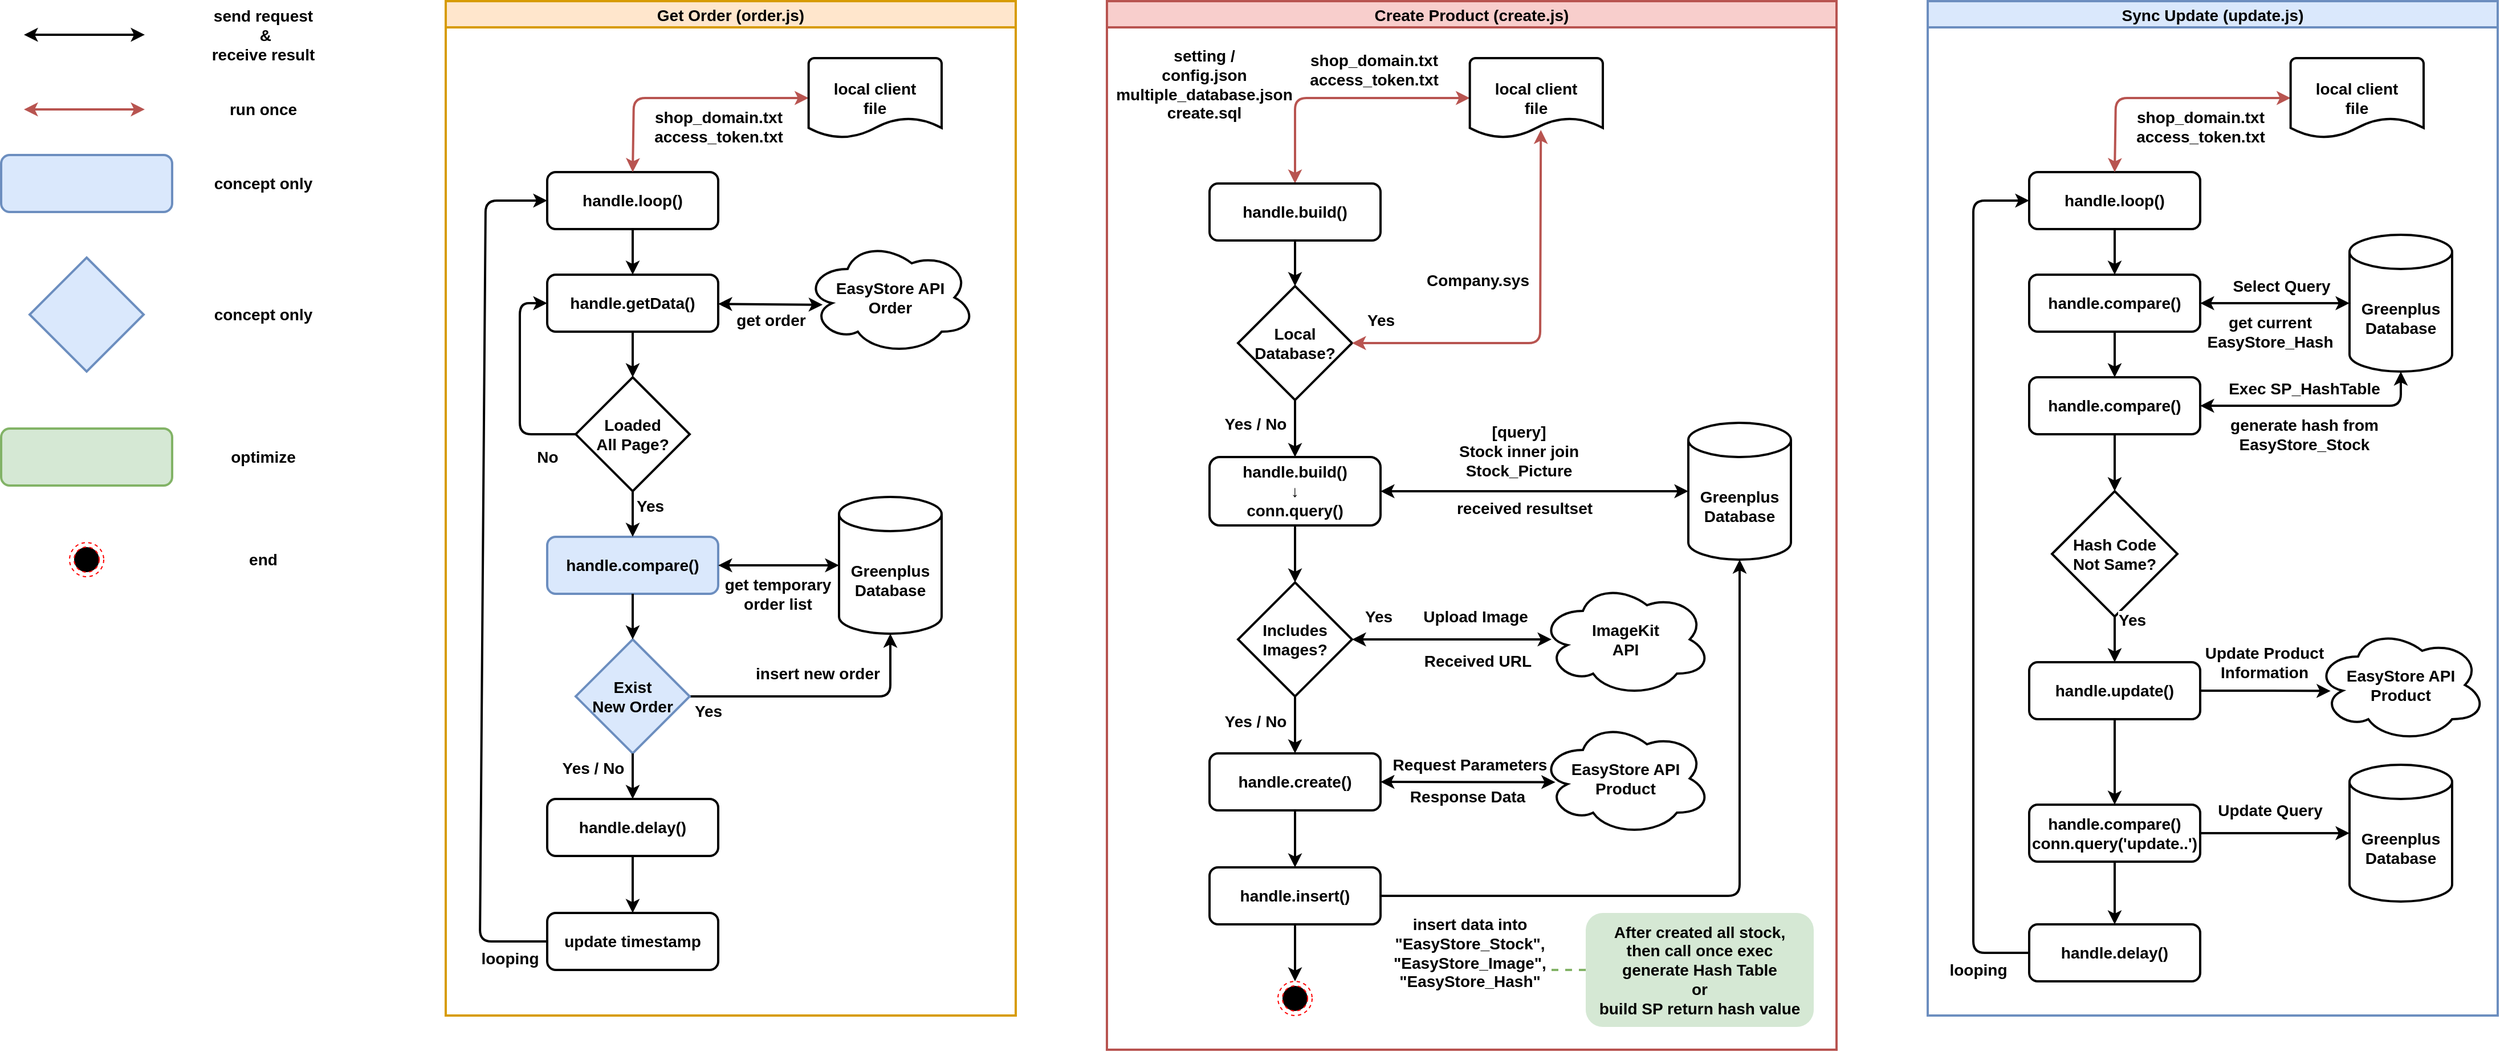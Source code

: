 <mxfile version="17.4.5" type="device"><diagram id="C5RBs43oDa-KdzZeNtuy" name="Page-1"><mxGraphModel dx="2105" dy="1793" grid="1" gridSize="10" guides="1" tooltips="1" connect="1" arrows="1" fold="1" page="1" pageScale="1" pageWidth="827" pageHeight="1169" math="0" shadow="0"><root><mxCell id="WIyWlLk6GJQsqaUBKTNV-0"/><mxCell id="WIyWlLk6GJQsqaUBKTNV-1" parent="WIyWlLk6GJQsqaUBKTNV-0"/><mxCell id="trPMJ4iFUHg_aiDPgkJq-20" style="edgeStyle=none;rounded=1;orthogonalLoop=1;jettySize=auto;html=1;fontSize=14;strokeWidth=2;startArrow=classic;startFill=1;" parent="WIyWlLk6GJQsqaUBKTNV-1" edge="1"><mxGeometry relative="1" as="geometry"><mxPoint x="-70" y="-60.5" as="sourcePoint"/><mxPoint x="36" y="-60.5" as="targetPoint"/></mxGeometry></mxCell><mxCell id="trPMJ4iFUHg_aiDPgkJq-22" value="send request&lt;br&gt;&amp;nbsp;&amp;amp; &lt;br&gt;receive result" style="text;html=1;strokeColor=none;fillColor=none;align=center;verticalAlign=middle;whiteSpace=wrap;rounded=0;fontSize=14;fontStyle=1" parent="WIyWlLk6GJQsqaUBKTNV-1" vertex="1"><mxGeometry x="70" y="-90" width="140" height="60" as="geometry"/></mxCell><mxCell id="trPMJ4iFUHg_aiDPgkJq-28" style="edgeStyle=none;rounded=1;orthogonalLoop=1;jettySize=auto;html=1;fontSize=14;strokeWidth=2;startArrow=classic;startFill=1;fillColor=#f8cecc;strokeColor=#b85450;" parent="WIyWlLk6GJQsqaUBKTNV-1" edge="1"><mxGeometry relative="1" as="geometry"><mxPoint x="-70" y="5" as="sourcePoint"/><mxPoint x="36" y="5" as="targetPoint"/></mxGeometry></mxCell><mxCell id="trPMJ4iFUHg_aiDPgkJq-29" value="run once" style="text;html=1;strokeColor=none;fillColor=none;align=center;verticalAlign=middle;whiteSpace=wrap;rounded=0;fontSize=14;fontStyle=1" parent="WIyWlLk6GJQsqaUBKTNV-1" vertex="1"><mxGeometry x="70" y="-25" width="140" height="60" as="geometry"/></mxCell><mxCell id="trPMJ4iFUHg_aiDPgkJq-31" value="" style="rounded=1;whiteSpace=wrap;html=1;fontSize=14;glass=0;strokeWidth=2;shadow=0;fontStyle=1;fillColor=#dae8fc;strokeColor=#6c8ebf;" parent="WIyWlLk6GJQsqaUBKTNV-1" vertex="1"><mxGeometry x="-90" y="45" width="150" height="50" as="geometry"/></mxCell><mxCell id="trPMJ4iFUHg_aiDPgkJq-32" value="concept only" style="text;html=1;strokeColor=none;fillColor=none;align=center;verticalAlign=middle;whiteSpace=wrap;rounded=0;fontSize=14;fontStyle=1" parent="WIyWlLk6GJQsqaUBKTNV-1" vertex="1"><mxGeometry x="70" y="40" width="140" height="60" as="geometry"/></mxCell><mxCell id="trPMJ4iFUHg_aiDPgkJq-39" value="" style="rhombus;whiteSpace=wrap;html=1;fontSize=14;strokeWidth=2;aspect=fixed;fontStyle=1;fillColor=#dae8fc;strokeColor=#6c8ebf;" parent="WIyWlLk6GJQsqaUBKTNV-1" vertex="1"><mxGeometry x="-65" y="135" width="100" height="100" as="geometry"/></mxCell><mxCell id="trPMJ4iFUHg_aiDPgkJq-40" value="concept only" style="text;html=1;strokeColor=none;fillColor=none;align=center;verticalAlign=middle;whiteSpace=wrap;rounded=0;fontSize=14;fontStyle=1" parent="WIyWlLk6GJQsqaUBKTNV-1" vertex="1"><mxGeometry x="70" y="155" width="140" height="60" as="geometry"/></mxCell><mxCell id="trPMJ4iFUHg_aiDPgkJq-50" value="Get Order (order.js)" style="swimlane;fontSize=14;strokeWidth=2;fillColor=#ffe6cc;strokeColor=#d79b00;" parent="WIyWlLk6GJQsqaUBKTNV-1" vertex="1"><mxGeometry x="300" y="-90" width="500" height="890" as="geometry"/></mxCell><mxCell id="trPMJ4iFUHg_aiDPgkJq-0" value="handle.loop()" style="rounded=1;whiteSpace=wrap;html=1;fontSize=14;glass=0;strokeWidth=2;shadow=0;fontStyle=1" parent="trPMJ4iFUHg_aiDPgkJq-50" vertex="1"><mxGeometry x="89" y="150" width="150" height="50" as="geometry"/></mxCell><mxCell id="trPMJ4iFUHg_aiDPgkJq-26" style="edgeStyle=none;rounded=1;orthogonalLoop=1;jettySize=auto;html=1;entryX=0.5;entryY=0;entryDx=0;entryDy=0;fontSize=14;startArrow=classic;startFill=1;strokeWidth=2;exitX=0;exitY=0.5;exitDx=0;exitDy=0;exitPerimeter=0;fillColor=#f8cecc;strokeColor=#b85450;" parent="trPMJ4iFUHg_aiDPgkJq-50" source="trPMJ4iFUHg_aiDPgkJq-1" target="trPMJ4iFUHg_aiDPgkJq-0" edge="1"><mxGeometry relative="1" as="geometry"><Array as="points"><mxPoint x="165" y="85"/></Array></mxGeometry></mxCell><mxCell id="trPMJ4iFUHg_aiDPgkJq-27" value="shop_domain.txt&lt;br&gt;access_token.txt" style="edgeLabel;html=1;align=center;verticalAlign=middle;resizable=0;points=[];fontSize=14;fontStyle=1" parent="trPMJ4iFUHg_aiDPgkJq-26" vertex="1" connectable="0"><mxGeometry x="0.002" y="3" relative="1" as="geometry"><mxPoint x="30" y="22" as="offset"/></mxGeometry></mxCell><mxCell id="trPMJ4iFUHg_aiDPgkJq-1" value="&lt;b&gt;local client&lt;br&gt;file&lt;br&gt;&lt;/b&gt;" style="strokeWidth=2;html=1;shape=mxgraph.flowchart.document2;size=0.25;fontSize=14;whiteSpace=wrap;aspect=fixed;" parent="trPMJ4iFUHg_aiDPgkJq-50" vertex="1"><mxGeometry x="318.33" y="50" width="116.67" height="70" as="geometry"/></mxCell><mxCell id="trPMJ4iFUHg_aiDPgkJq-5" value="handle.getData()" style="rounded=1;whiteSpace=wrap;html=1;fontSize=14;glass=0;strokeWidth=2;shadow=0;fontStyle=1" parent="trPMJ4iFUHg_aiDPgkJq-50" vertex="1"><mxGeometry x="89" y="240" width="150" height="50" as="geometry"/></mxCell><mxCell id="trPMJ4iFUHg_aiDPgkJq-6" style="edgeStyle=orthogonalEdgeStyle;rounded=1;orthogonalLoop=1;jettySize=auto;html=1;entryX=0.5;entryY=0;entryDx=0;entryDy=0;fontSize=14;strokeWidth=2;" parent="trPMJ4iFUHg_aiDPgkJq-50" source="trPMJ4iFUHg_aiDPgkJq-0" target="trPMJ4iFUHg_aiDPgkJq-5" edge="1"><mxGeometry relative="1" as="geometry"/></mxCell><mxCell id="trPMJ4iFUHg_aiDPgkJq-7" value="EasyStore API&lt;br&gt;Order" style="ellipse;shape=cloud;whiteSpace=wrap;html=1;fontSize=14;strokeWidth=2;aspect=fixed;fontStyle=1" parent="trPMJ4iFUHg_aiDPgkJq-50" vertex="1"><mxGeometry x="315" y="210" width="150" height="100" as="geometry"/></mxCell><mxCell id="trPMJ4iFUHg_aiDPgkJq-23" style="edgeStyle=none;rounded=1;orthogonalLoop=1;jettySize=auto;html=1;fontSize=14;startArrow=classic;startFill=1;strokeWidth=2;entryX=0.104;entryY=0.564;entryDx=0;entryDy=0;entryPerimeter=0;" parent="trPMJ4iFUHg_aiDPgkJq-50" source="trPMJ4iFUHg_aiDPgkJq-5" target="trPMJ4iFUHg_aiDPgkJq-7" edge="1"><mxGeometry relative="1" as="geometry"><mxPoint x="325" y="265" as="targetPoint"/></mxGeometry></mxCell><mxCell id="trPMJ4iFUHg_aiDPgkJq-30" value="&lt;b&gt;get order&lt;/b&gt;" style="edgeLabel;html=1;align=center;verticalAlign=middle;resizable=0;points=[];fontSize=14;" parent="trPMJ4iFUHg_aiDPgkJq-23" vertex="1" connectable="0"><mxGeometry x="-0.476" relative="1" as="geometry"><mxPoint x="22" y="14" as="offset"/></mxGeometry></mxCell><mxCell id="trPMJ4iFUHg_aiDPgkJq-14" style="edgeStyle=none;rounded=1;orthogonalLoop=1;jettySize=auto;html=1;entryX=0;entryY=0.5;entryDx=0;entryDy=0;fontSize=14;strokeWidth=2;exitX=0;exitY=0.5;exitDx=0;exitDy=0;" parent="trPMJ4iFUHg_aiDPgkJq-50" source="trPMJ4iFUHg_aiDPgkJq-11" target="trPMJ4iFUHg_aiDPgkJq-5" edge="1"><mxGeometry relative="1" as="geometry"><Array as="points"><mxPoint x="65" y="380"/><mxPoint x="65" y="265"/></Array></mxGeometry></mxCell><mxCell id="trPMJ4iFUHg_aiDPgkJq-15" value="No" style="edgeLabel;html=1;align=center;verticalAlign=middle;resizable=0;points=[];fontSize=14;fontStyle=1" parent="trPMJ4iFUHg_aiDPgkJq-14" vertex="1" connectable="0"><mxGeometry x="-0.583" y="-1" relative="1" as="geometry"><mxPoint x="14" y="21" as="offset"/></mxGeometry></mxCell><mxCell id="trPMJ4iFUHg_aiDPgkJq-11" value="Loaded&lt;br&gt;All Page?" style="rhombus;whiteSpace=wrap;html=1;fontSize=14;strokeWidth=2;aspect=fixed;fontStyle=1" parent="trPMJ4iFUHg_aiDPgkJq-50" vertex="1"><mxGeometry x="114" y="330" width="100" height="100" as="geometry"/></mxCell><mxCell id="trPMJ4iFUHg_aiDPgkJq-13" style="edgeStyle=none;rounded=1;orthogonalLoop=1;jettySize=auto;html=1;fontSize=14;strokeWidth=2;" parent="trPMJ4iFUHg_aiDPgkJq-50" source="trPMJ4iFUHg_aiDPgkJq-5" target="trPMJ4iFUHg_aiDPgkJq-11" edge="1"><mxGeometry relative="1" as="geometry"/></mxCell><mxCell id="trPMJ4iFUHg_aiDPgkJq-16" value="handle.compare()" style="rounded=1;whiteSpace=wrap;html=1;fontSize=14;glass=0;strokeWidth=2;shadow=0;fontStyle=1;fillColor=#dae8fc;strokeColor=#6c8ebf;" parent="trPMJ4iFUHg_aiDPgkJq-50" vertex="1"><mxGeometry x="89" y="470" width="150" height="50" as="geometry"/></mxCell><mxCell id="trPMJ4iFUHg_aiDPgkJq-17" style="edgeStyle=none;rounded=1;orthogonalLoop=1;jettySize=auto;html=1;entryX=0.5;entryY=0;entryDx=0;entryDy=0;fontSize=14;strokeWidth=2;" parent="trPMJ4iFUHg_aiDPgkJq-50" source="trPMJ4iFUHg_aiDPgkJq-11" target="trPMJ4iFUHg_aiDPgkJq-16" edge="1"><mxGeometry relative="1" as="geometry"/></mxCell><mxCell id="trPMJ4iFUHg_aiDPgkJq-18" value="Greenplus&lt;br&gt;Database" style="shape=cylinder3;whiteSpace=wrap;html=1;boundedLbl=1;backgroundOutline=1;size=15;fontSize=14;strokeWidth=2;aspect=fixed;fontStyle=1" parent="trPMJ4iFUHg_aiDPgkJq-50" vertex="1"><mxGeometry x="345" y="435" width="90" height="120" as="geometry"/></mxCell><mxCell id="trPMJ4iFUHg_aiDPgkJq-19" style="edgeStyle=none;rounded=1;orthogonalLoop=1;jettySize=auto;html=1;fontSize=14;strokeWidth=2;startArrow=classic;startFill=1;" parent="trPMJ4iFUHg_aiDPgkJq-50" source="trPMJ4iFUHg_aiDPgkJq-16" target="trPMJ4iFUHg_aiDPgkJq-18" edge="1"><mxGeometry relative="1" as="geometry"/></mxCell><mxCell id="trPMJ4iFUHg_aiDPgkJq-35" value="&lt;b&gt;get temporary&lt;br&gt;order list&lt;/b&gt;" style="edgeLabel;html=1;align=center;verticalAlign=middle;resizable=0;points=[];fontSize=14;" parent="trPMJ4iFUHg_aiDPgkJq-19" vertex="1" connectable="0"><mxGeometry x="-0.389" y="2" relative="1" as="geometry"><mxPoint x="19" y="27" as="offset"/></mxGeometry></mxCell><mxCell id="trPMJ4iFUHg_aiDPgkJq-34" value="Yes" style="edgeLabel;html=1;align=center;verticalAlign=middle;resizable=0;points=[];fontSize=14;fontStyle=1" parent="trPMJ4iFUHg_aiDPgkJq-50" vertex="1" connectable="0"><mxGeometry x="214" y="460" as="geometry"><mxPoint x="-35" y="-17" as="offset"/></mxGeometry></mxCell><mxCell id="trPMJ4iFUHg_aiDPgkJq-41" style="edgeStyle=none;rounded=1;orthogonalLoop=1;jettySize=auto;html=1;entryX=0.5;entryY=1;entryDx=0;entryDy=0;entryPerimeter=0;fontSize=14;startArrow=none;startFill=0;strokeWidth=2;" parent="trPMJ4iFUHg_aiDPgkJq-50" source="trPMJ4iFUHg_aiDPgkJq-37" target="trPMJ4iFUHg_aiDPgkJq-18" edge="1"><mxGeometry relative="1" as="geometry"><Array as="points"><mxPoint x="390" y="610"/></Array></mxGeometry></mxCell><mxCell id="trPMJ4iFUHg_aiDPgkJq-43" value="insert new order" style="edgeLabel;html=1;align=center;verticalAlign=middle;resizable=0;points=[];fontSize=14;fontStyle=1" parent="trPMJ4iFUHg_aiDPgkJq-41" vertex="1" connectable="0"><mxGeometry x="-0.122" y="-3" relative="1" as="geometry"><mxPoint x="10" y="-23" as="offset"/></mxGeometry></mxCell><mxCell id="trPMJ4iFUHg_aiDPgkJq-37" value="Exist&lt;br&gt;New Order" style="rhombus;whiteSpace=wrap;html=1;fontSize=14;strokeWidth=2;aspect=fixed;fontStyle=1;fillColor=#dae8fc;strokeColor=#6c8ebf;" parent="trPMJ4iFUHg_aiDPgkJq-50" vertex="1"><mxGeometry x="114" y="560" width="100" height="100" as="geometry"/></mxCell><mxCell id="trPMJ4iFUHg_aiDPgkJq-38" style="edgeStyle=none;rounded=1;orthogonalLoop=1;jettySize=auto;html=1;entryX=0.5;entryY=0;entryDx=0;entryDy=0;fontSize=14;startArrow=none;startFill=0;strokeWidth=2;" parent="trPMJ4iFUHg_aiDPgkJq-50" source="trPMJ4iFUHg_aiDPgkJq-16" target="trPMJ4iFUHg_aiDPgkJq-37" edge="1"><mxGeometry relative="1" as="geometry"/></mxCell><mxCell id="trPMJ4iFUHg_aiDPgkJq-42" value="Yes" style="edgeLabel;html=1;align=center;verticalAlign=middle;resizable=0;points=[];fontSize=14;fontStyle=1" parent="trPMJ4iFUHg_aiDPgkJq-50" vertex="1" connectable="0"><mxGeometry x="265" y="640" as="geometry"><mxPoint x="-35" y="-17" as="offset"/></mxGeometry></mxCell><mxCell id="trPMJ4iFUHg_aiDPgkJq-48" style="edgeStyle=none;rounded=1;orthogonalLoop=1;jettySize=auto;html=1;fontSize=14;startArrow=none;startFill=0;strokeWidth=2;entryX=0;entryY=0.5;entryDx=0;entryDy=0;exitX=0;exitY=0.5;exitDx=0;exitDy=0;" parent="trPMJ4iFUHg_aiDPgkJq-50" source="trPMJ4iFUHg_aiDPgkJq-82" target="trPMJ4iFUHg_aiDPgkJq-0" edge="1"><mxGeometry relative="1" as="geometry"><mxPoint x="-25" y="550" as="targetPoint"/><Array as="points"><mxPoint x="30" y="825"/><mxPoint x="35" y="175"/></Array></mxGeometry></mxCell><mxCell id="trPMJ4iFUHg_aiDPgkJq-49" value="looping" style="edgeLabel;html=1;align=center;verticalAlign=middle;resizable=0;points=[];fontSize=14;fontStyle=1" parent="trPMJ4iFUHg_aiDPgkJq-48" vertex="1" connectable="0"><mxGeometry x="-0.72" y="3" relative="1" as="geometry"><mxPoint x="28" y="63" as="offset"/></mxGeometry></mxCell><mxCell id="trPMJ4iFUHg_aiDPgkJq-83" style="edgeStyle=none;rounded=1;orthogonalLoop=1;jettySize=auto;html=1;entryX=0.5;entryY=0;entryDx=0;entryDy=0;fontSize=14;startArrow=none;startFill=0;strokeWidth=2;" parent="trPMJ4iFUHg_aiDPgkJq-50" source="trPMJ4iFUHg_aiDPgkJq-45" target="trPMJ4iFUHg_aiDPgkJq-82" edge="1"><mxGeometry relative="1" as="geometry"/></mxCell><mxCell id="trPMJ4iFUHg_aiDPgkJq-45" value="handle.delay()" style="rounded=1;whiteSpace=wrap;html=1;fontSize=14;glass=0;strokeWidth=2;shadow=0;fontStyle=1" parent="trPMJ4iFUHg_aiDPgkJq-50" vertex="1"><mxGeometry x="89" y="700" width="150" height="50" as="geometry"/></mxCell><mxCell id="trPMJ4iFUHg_aiDPgkJq-46" style="edgeStyle=none;rounded=1;orthogonalLoop=1;jettySize=auto;html=1;entryX=0.5;entryY=0;entryDx=0;entryDy=0;fontSize=14;startArrow=none;startFill=0;strokeWidth=2;" parent="trPMJ4iFUHg_aiDPgkJq-50" source="trPMJ4iFUHg_aiDPgkJq-37" target="trPMJ4iFUHg_aiDPgkJq-45" edge="1"><mxGeometry relative="1" as="geometry"/></mxCell><mxCell id="trPMJ4iFUHg_aiDPgkJq-47" value="Yes / No" style="edgeLabel;html=1;align=center;verticalAlign=middle;resizable=0;points=[];fontSize=14;fontStyle=1" parent="trPMJ4iFUHg_aiDPgkJq-50" vertex="1" connectable="0"><mxGeometry x="164" y="690" as="geometry"><mxPoint x="-35" y="-17" as="offset"/></mxGeometry></mxCell><mxCell id="trPMJ4iFUHg_aiDPgkJq-82" value="update timestamp" style="rounded=1;whiteSpace=wrap;html=1;fontSize=14;glass=0;strokeWidth=2;shadow=0;fontStyle=1;" parent="trPMJ4iFUHg_aiDPgkJq-50" vertex="1"><mxGeometry x="89" y="800" width="150" height="50" as="geometry"/></mxCell><mxCell id="trPMJ4iFUHg_aiDPgkJq-51" value="Create Product (create.js)" style="swimlane;fontSize=14;strokeWidth=2;fillColor=#f8cecc;strokeColor=#b85450;" parent="WIyWlLk6GJQsqaUBKTNV-1" vertex="1"><mxGeometry x="880" y="-90" width="640" height="920" as="geometry"/></mxCell><mxCell id="trPMJ4iFUHg_aiDPgkJq-53" style="edgeStyle=none;rounded=1;orthogonalLoop=1;jettySize=auto;html=1;entryX=0.5;entryY=0;entryDx=0;entryDy=0;fontSize=14;startArrow=classic;startFill=1;strokeWidth=2;exitX=0;exitY=0.5;exitDx=0;exitDy=0;exitPerimeter=0;fillColor=#f8cecc;strokeColor=#b85450;" parent="trPMJ4iFUHg_aiDPgkJq-51" source="trPMJ4iFUHg_aiDPgkJq-55" target="trPMJ4iFUHg_aiDPgkJq-89" edge="1"><mxGeometry relative="1" as="geometry"><Array as="points"><mxPoint x="165" y="85"/></Array><mxPoint x="164" y="150" as="targetPoint"/></mxGeometry></mxCell><mxCell id="trPMJ4iFUHg_aiDPgkJq-54" value="shop_domain.txt&lt;br&gt;access_token.txt" style="edgeLabel;html=1;align=center;verticalAlign=middle;resizable=0;points=[];fontSize=14;fontStyle=1" parent="trPMJ4iFUHg_aiDPgkJq-53" vertex="1" connectable="0"><mxGeometry x="0.002" y="3" relative="1" as="geometry"><mxPoint x="30" y="-28" as="offset"/></mxGeometry></mxCell><mxCell id="trPMJ4iFUHg_aiDPgkJq-55" value="&lt;b&gt;local client&lt;br&gt;file&lt;br&gt;&lt;/b&gt;" style="strokeWidth=2;html=1;shape=mxgraph.flowchart.document2;size=0.25;fontSize=14;whiteSpace=wrap;aspect=fixed;" parent="trPMJ4iFUHg_aiDPgkJq-51" vertex="1"><mxGeometry x="318.33" y="50" width="116.67" height="70" as="geometry"/></mxCell><mxCell id="trPMJ4iFUHg_aiDPgkJq-61" style="edgeStyle=none;rounded=1;orthogonalLoop=1;jettySize=auto;html=1;entryX=0;entryY=0.5;entryDx=0;entryDy=0;fontSize=14;strokeWidth=2;exitX=0;exitY=0.5;exitDx=0;exitDy=0;" parent="trPMJ4iFUHg_aiDPgkJq-51" edge="1"><mxGeometry relative="1" as="geometry"><Array as="points"><mxPoint x="65" y="380"/><mxPoint x="65" y="265"/></Array><mxPoint x="89" y="265" as="targetPoint"/></mxGeometry></mxCell><mxCell id="trPMJ4iFUHg_aiDPgkJq-81" value="setting /&lt;br&gt;config.json&lt;br&gt;multiple_database.json&lt;br&gt;create.sql" style="edgeLabel;html=1;align=center;verticalAlign=middle;resizable=0;points=[];fontSize=14;fontStyle=1" parent="trPMJ4iFUHg_aiDPgkJq-51" vertex="1" connectable="0"><mxGeometry x="90" y="30" as="geometry"><mxPoint x="-5" y="43" as="offset"/></mxGeometry></mxCell><mxCell id="trPMJ4iFUHg_aiDPgkJq-91" style="edgeStyle=none;rounded=1;orthogonalLoop=1;jettySize=auto;html=1;entryX=0.5;entryY=0;entryDx=0;entryDy=0;fontSize=14;startArrow=none;startFill=0;endArrow=classic;endFill=1;strokeWidth=2;" parent="trPMJ4iFUHg_aiDPgkJq-51" source="trPMJ4iFUHg_aiDPgkJq-89" target="trPMJ4iFUHg_aiDPgkJq-90" edge="1"><mxGeometry relative="1" as="geometry"/></mxCell><mxCell id="trPMJ4iFUHg_aiDPgkJq-89" value="handle.build()" style="rounded=1;whiteSpace=wrap;html=1;fontSize=14;glass=0;strokeWidth=2;shadow=0;fontStyle=1" parent="trPMJ4iFUHg_aiDPgkJq-51" vertex="1"><mxGeometry x="90" y="160" width="150" height="50" as="geometry"/></mxCell><mxCell id="trPMJ4iFUHg_aiDPgkJq-97" style="edgeStyle=none;rounded=1;orthogonalLoop=1;jettySize=auto;html=1;entryX=0.5;entryY=0;entryDx=0;entryDy=0;fontSize=14;startArrow=none;startFill=0;endArrow=classic;endFill=1;strokeWidth=2;" parent="trPMJ4iFUHg_aiDPgkJq-51" source="trPMJ4iFUHg_aiDPgkJq-90" target="trPMJ4iFUHg_aiDPgkJq-96" edge="1"><mxGeometry relative="1" as="geometry"/></mxCell><mxCell id="trPMJ4iFUHg_aiDPgkJq-103" value="Yes / No" style="edgeLabel;html=1;align=center;verticalAlign=middle;resizable=0;points=[];fontSize=14;fontStyle=1" parent="trPMJ4iFUHg_aiDPgkJq-97" vertex="1" connectable="0"><mxGeometry x="-0.464" y="1" relative="1" as="geometry"><mxPoint x="-36" y="7" as="offset"/></mxGeometry></mxCell><mxCell id="trPMJ4iFUHg_aiDPgkJq-90" value="Local&lt;br&gt;Database?" style="rhombus;whiteSpace=wrap;html=1;fontSize=14;strokeWidth=2;aspect=fixed;fontStyle=1" parent="trPMJ4iFUHg_aiDPgkJq-51" vertex="1"><mxGeometry x="115" y="250" width="100" height="100" as="geometry"/></mxCell><mxCell id="trPMJ4iFUHg_aiDPgkJq-92" style="edgeStyle=none;rounded=1;orthogonalLoop=1;jettySize=auto;html=1;fontSize=14;startArrow=classic;startFill=1;endArrow=classic;endFill=1;strokeWidth=2;exitX=1;exitY=0.5;exitDx=0;exitDy=0;entryX=0.534;entryY=0.9;entryDx=0;entryDy=0;entryPerimeter=0;fillColor=#f8cecc;strokeColor=#b85450;" parent="trPMJ4iFUHg_aiDPgkJq-51" source="trPMJ4iFUHg_aiDPgkJq-90" target="trPMJ4iFUHg_aiDPgkJq-55" edge="1"><mxGeometry relative="1" as="geometry"><mxPoint x="380" y="130" as="targetPoint"/><Array as="points"><mxPoint x="380" y="300"/></Array></mxGeometry></mxCell><mxCell id="trPMJ4iFUHg_aiDPgkJq-93" value="&lt;b&gt;Yes&lt;/b&gt;" style="edgeLabel;html=1;align=center;verticalAlign=middle;resizable=0;points=[];fontSize=14;" parent="trPMJ4iFUHg_aiDPgkJq-92" vertex="1" connectable="0"><mxGeometry x="-0.842" y="5" relative="1" as="geometry"><mxPoint x="-3" y="-15" as="offset"/></mxGeometry></mxCell><mxCell id="trPMJ4iFUHg_aiDPgkJq-94" value="&lt;b&gt;Company.sys&lt;/b&gt;" style="edgeLabel;html=1;align=center;verticalAlign=middle;resizable=0;points=[];fontSize=14;" parent="trPMJ4iFUHg_aiDPgkJq-51" vertex="1" connectable="0"><mxGeometry x="230" y="290" as="geometry"><mxPoint x="95" y="-45" as="offset"/></mxGeometry></mxCell><mxCell id="trPMJ4iFUHg_aiDPgkJq-95" value="Greenplus&lt;br&gt;Database" style="shape=cylinder3;whiteSpace=wrap;html=1;boundedLbl=1;backgroundOutline=1;size=15;fontSize=14;strokeWidth=2;aspect=fixed;fontStyle=1" parent="trPMJ4iFUHg_aiDPgkJq-51" vertex="1"><mxGeometry x="510" y="370" width="90" height="120" as="geometry"/></mxCell><mxCell id="trPMJ4iFUHg_aiDPgkJq-98" style="edgeStyle=none;rounded=1;orthogonalLoop=1;jettySize=auto;html=1;entryX=0;entryY=0.5;entryDx=0;entryDy=0;entryPerimeter=0;fontSize=14;startArrow=classic;startFill=1;endArrow=classic;endFill=1;strokeWidth=2;" parent="trPMJ4iFUHg_aiDPgkJq-51" source="trPMJ4iFUHg_aiDPgkJq-96" target="trPMJ4iFUHg_aiDPgkJq-95" edge="1"><mxGeometry relative="1" as="geometry"/></mxCell><mxCell id="trPMJ4iFUHg_aiDPgkJq-99" value="received resultset" style="edgeLabel;html=1;align=center;verticalAlign=middle;resizable=0;points=[];fontSize=14;fontStyle=1" parent="trPMJ4iFUHg_aiDPgkJq-98" vertex="1" connectable="0"><mxGeometry x="-0.489" y="5" relative="1" as="geometry"><mxPoint x="57" y="20" as="offset"/></mxGeometry></mxCell><mxCell id="trPMJ4iFUHg_aiDPgkJq-104" style="edgeStyle=none;rounded=1;orthogonalLoop=1;jettySize=auto;html=1;fontSize=14;startArrow=none;startFill=0;endArrow=classic;endFill=1;strokeWidth=2;" parent="trPMJ4iFUHg_aiDPgkJq-51" source="trPMJ4iFUHg_aiDPgkJq-96" target="trPMJ4iFUHg_aiDPgkJq-101" edge="1"><mxGeometry relative="1" as="geometry"/></mxCell><mxCell id="trPMJ4iFUHg_aiDPgkJq-96" value="handle.build()&lt;br&gt;↓&lt;br&gt;conn.query()" style="rounded=1;whiteSpace=wrap;html=1;fontSize=14;glass=0;strokeWidth=2;shadow=0;fontStyle=1" parent="trPMJ4iFUHg_aiDPgkJq-51" vertex="1"><mxGeometry x="90" y="400" width="150" height="60" as="geometry"/></mxCell><mxCell id="trPMJ4iFUHg_aiDPgkJq-100" value="ImageKit&lt;br&gt;API" style="ellipse;shape=cloud;whiteSpace=wrap;html=1;fontSize=14;strokeWidth=2;aspect=fixed;fontStyle=1" parent="trPMJ4iFUHg_aiDPgkJq-51" vertex="1"><mxGeometry x="380" y="510" width="150" height="100" as="geometry"/></mxCell><mxCell id="trPMJ4iFUHg_aiDPgkJq-105" style="edgeStyle=none;rounded=1;orthogonalLoop=1;jettySize=auto;html=1;fontSize=14;startArrow=classic;startFill=1;endArrow=classic;endFill=1;strokeWidth=2;" parent="trPMJ4iFUHg_aiDPgkJq-51" source="trPMJ4iFUHg_aiDPgkJq-101" edge="1"><mxGeometry relative="1" as="geometry"><mxPoint x="390" y="560" as="targetPoint"/></mxGeometry></mxCell><mxCell id="trPMJ4iFUHg_aiDPgkJq-106" value="Upload Image" style="edgeLabel;html=1;align=center;verticalAlign=middle;resizable=0;points=[];fontSize=14;fontStyle=1" parent="trPMJ4iFUHg_aiDPgkJq-105" vertex="1" connectable="0"><mxGeometry x="-0.468" y="2" relative="1" as="geometry"><mxPoint x="61" y="-18" as="offset"/></mxGeometry></mxCell><mxCell id="trPMJ4iFUHg_aiDPgkJq-117" value="&lt;b&gt;Yes&lt;/b&gt;" style="edgeLabel;html=1;align=center;verticalAlign=middle;resizable=0;points=[];fontSize=14;" parent="trPMJ4iFUHg_aiDPgkJq-105" vertex="1" connectable="0"><mxGeometry x="-0.744" y="2" relative="1" as="geometry"><mxPoint y="-18" as="offset"/></mxGeometry></mxCell><mxCell id="trPMJ4iFUHg_aiDPgkJq-109" style="edgeStyle=none;rounded=1;orthogonalLoop=1;jettySize=auto;html=1;entryX=0.5;entryY=0;entryDx=0;entryDy=0;fontSize=14;startArrow=none;startFill=0;endArrow=classic;endFill=1;strokeWidth=2;" parent="trPMJ4iFUHg_aiDPgkJq-51" source="trPMJ4iFUHg_aiDPgkJq-101" target="trPMJ4iFUHg_aiDPgkJq-108" edge="1"><mxGeometry relative="1" as="geometry"/></mxCell><mxCell id="trPMJ4iFUHg_aiDPgkJq-101" value="Includes&lt;br&gt;Images?" style="rhombus;whiteSpace=wrap;html=1;fontSize=14;strokeWidth=2;aspect=fixed;fontStyle=1" parent="trPMJ4iFUHg_aiDPgkJq-51" vertex="1"><mxGeometry x="115" y="510" width="100" height="100" as="geometry"/></mxCell><mxCell id="trPMJ4iFUHg_aiDPgkJq-107" value="Received URL" style="edgeLabel;html=1;align=center;verticalAlign=middle;resizable=0;points=[];fontSize=14;fontStyle=1" parent="trPMJ4iFUHg_aiDPgkJq-51" vertex="1" connectable="0"><mxGeometry x="300" y="580" as="geometry"><mxPoint x="25" y="-1" as="offset"/></mxGeometry></mxCell><mxCell id="trPMJ4iFUHg_aiDPgkJq-111" style="edgeStyle=none;rounded=1;orthogonalLoop=1;jettySize=auto;html=1;fontSize=14;startArrow=classic;startFill=1;endArrow=classic;endFill=1;strokeWidth=2;entryX=0.089;entryY=0.532;entryDx=0;entryDy=0;entryPerimeter=0;exitX=1;exitY=0.5;exitDx=0;exitDy=0;" parent="trPMJ4iFUHg_aiDPgkJq-51" source="trPMJ4iFUHg_aiDPgkJq-108" target="trPMJ4iFUHg_aiDPgkJq-110" edge="1"><mxGeometry relative="1" as="geometry"/></mxCell><mxCell id="trPMJ4iFUHg_aiDPgkJq-112" value="&lt;b&gt;Request Parameters&lt;/b&gt;" style="edgeLabel;html=1;align=center;verticalAlign=middle;resizable=0;points=[];fontSize=14;" parent="trPMJ4iFUHg_aiDPgkJq-111" vertex="1" connectable="0"><mxGeometry x="-0.585" y="3" relative="1" as="geometry"><mxPoint x="46" y="-12" as="offset"/></mxGeometry></mxCell><mxCell id="trPMJ4iFUHg_aiDPgkJq-119" style="edgeStyle=none;rounded=1;orthogonalLoop=1;jettySize=auto;html=1;entryX=0.5;entryY=0;entryDx=0;entryDy=0;fontSize=14;startArrow=none;startFill=0;endArrow=classic;endFill=1;strokeWidth=2;" parent="trPMJ4iFUHg_aiDPgkJq-51" source="trPMJ4iFUHg_aiDPgkJq-108" target="trPMJ4iFUHg_aiDPgkJq-118" edge="1"><mxGeometry relative="1" as="geometry"/></mxCell><mxCell id="trPMJ4iFUHg_aiDPgkJq-108" value="handle.create()" style="rounded=1;whiteSpace=wrap;html=1;fontSize=14;glass=0;strokeWidth=2;shadow=0;fontStyle=1" parent="trPMJ4iFUHg_aiDPgkJq-51" vertex="1"><mxGeometry x="90" y="660" width="150" height="50" as="geometry"/></mxCell><mxCell id="trPMJ4iFUHg_aiDPgkJq-110" value="EasyStore API&lt;br&gt;Product" style="ellipse;shape=cloud;whiteSpace=wrap;html=1;fontSize=14;strokeWidth=2;aspect=fixed;fontStyle=1" parent="trPMJ4iFUHg_aiDPgkJq-51" vertex="1"><mxGeometry x="380" y="632" width="150" height="100" as="geometry"/></mxCell><mxCell id="trPMJ4iFUHg_aiDPgkJq-113" value="&lt;b&gt;Response Data&lt;/b&gt;" style="edgeLabel;html=1;align=center;verticalAlign=middle;resizable=0;points=[];fontSize=14;" parent="trPMJ4iFUHg_aiDPgkJq-51" vertex="1" connectable="0"><mxGeometry x="320" y="703.001" as="geometry"><mxPoint x="-4" y="-5" as="offset"/></mxGeometry></mxCell><mxCell id="trPMJ4iFUHg_aiDPgkJq-116" value="Yes / No" style="edgeLabel;html=1;align=center;verticalAlign=middle;resizable=0;points=[];fontSize=14;fontStyle=1" parent="trPMJ4iFUHg_aiDPgkJq-51" vertex="1" connectable="0"><mxGeometry x="130" y="632" as="geometry"/></mxCell><mxCell id="trPMJ4iFUHg_aiDPgkJq-121" style="edgeStyle=none;rounded=1;orthogonalLoop=1;jettySize=auto;html=1;entryX=0.5;entryY=1;entryDx=0;entryDy=0;entryPerimeter=0;fontSize=14;startArrow=none;startFill=0;endArrow=classic;endFill=1;strokeWidth=2;" parent="trPMJ4iFUHg_aiDPgkJq-51" source="trPMJ4iFUHg_aiDPgkJq-118" target="trPMJ4iFUHg_aiDPgkJq-95" edge="1"><mxGeometry relative="1" as="geometry"><Array as="points"><mxPoint x="555" y="785"/></Array></mxGeometry></mxCell><mxCell id="trPMJ4iFUHg_aiDPgkJq-126" value="&lt;b&gt;insert data into &lt;br&gt;&quot;EasyStore_Stock&quot;, &lt;br&gt;&quot;EasyStore_Image&quot;, &lt;br&gt;&quot;EasyStore_Hash&quot;&lt;/b&gt;" style="edgeLabel;html=1;align=center;verticalAlign=middle;resizable=0;points=[];fontSize=14;" parent="trPMJ4iFUHg_aiDPgkJq-121" vertex="1" connectable="0"><mxGeometry x="-0.902" y="-2" relative="1" as="geometry"><mxPoint x="48" y="48" as="offset"/></mxGeometry></mxCell><mxCell id="trPMJ4iFUHg_aiDPgkJq-123" style="edgeStyle=none;rounded=1;orthogonalLoop=1;jettySize=auto;html=1;entryX=0.5;entryY=0;entryDx=0;entryDy=0;fontSize=14;startArrow=none;startFill=0;endArrow=classic;endFill=1;strokeWidth=2;" parent="trPMJ4iFUHg_aiDPgkJq-51" source="trPMJ4iFUHg_aiDPgkJq-118" target="trPMJ4iFUHg_aiDPgkJq-122" edge="1"><mxGeometry relative="1" as="geometry"/></mxCell><mxCell id="trPMJ4iFUHg_aiDPgkJq-118" value="handle.insert()" style="rounded=1;whiteSpace=wrap;html=1;fontSize=14;glass=0;strokeWidth=2;shadow=0;fontStyle=1" parent="trPMJ4iFUHg_aiDPgkJq-51" vertex="1"><mxGeometry x="90" y="760" width="150" height="50" as="geometry"/></mxCell><mxCell id="trPMJ4iFUHg_aiDPgkJq-120" value="[query]&lt;br&gt;Stock inner join&lt;br&gt;Stock_Picture" style="edgeLabel;html=1;align=center;verticalAlign=middle;resizable=0;points=[];fontSize=14;fontStyle=1" parent="trPMJ4iFUHg_aiDPgkJq-51" vertex="1" connectable="0"><mxGeometry x="361" y="395" as="geometry"/></mxCell><mxCell id="trPMJ4iFUHg_aiDPgkJq-122" value="" style="ellipse;html=1;shape=endState;fillColor=#000000;strokeColor=#ff0000;rounded=1;dashed=1;fontSize=14;" parent="trPMJ4iFUHg_aiDPgkJq-51" vertex="1"><mxGeometry x="150" y="860" width="30" height="30" as="geometry"/></mxCell><mxCell id="trPMJ4iFUHg_aiDPgkJq-128" value="After created all stock,&lt;br&gt;then call once exec &lt;br&gt;generate Hash Table&lt;br&gt;or&lt;br&gt;build SP return hash value" style="text;html=1;strokeColor=none;fillColor=#d5e8d4;align=center;verticalAlign=middle;whiteSpace=wrap;rounded=1;dashed=1;fontSize=14;aspect=fixed;fontStyle=1" parent="trPMJ4iFUHg_aiDPgkJq-51" vertex="1"><mxGeometry x="420" y="800" width="200" height="100" as="geometry"/></mxCell><mxCell id="trPMJ4iFUHg_aiDPgkJq-87" value="" style="rounded=1;whiteSpace=wrap;html=1;fontSize=14;glass=0;strokeWidth=2;shadow=0;fontStyle=1;fillColor=#d5e8d4;strokeColor=#82b366;" parent="WIyWlLk6GJQsqaUBKTNV-1" vertex="1"><mxGeometry x="-90" y="285" width="150" height="50" as="geometry"/></mxCell><mxCell id="trPMJ4iFUHg_aiDPgkJq-88" value="optimize" style="text;html=1;strokeColor=none;fillColor=none;align=center;verticalAlign=middle;whiteSpace=wrap;rounded=0;fontSize=14;fontStyle=1" parent="WIyWlLk6GJQsqaUBKTNV-1" vertex="1"><mxGeometry x="70" y="280" width="140" height="60" as="geometry"/></mxCell><mxCell id="trPMJ4iFUHg_aiDPgkJq-124" value="" style="ellipse;html=1;shape=endState;fillColor=#000000;strokeColor=#ff0000;rounded=1;dashed=1;fontSize=14;" parent="WIyWlLk6GJQsqaUBKTNV-1" vertex="1"><mxGeometry x="-30" y="385" width="30" height="30" as="geometry"/></mxCell><mxCell id="trPMJ4iFUHg_aiDPgkJq-125" value="end" style="text;html=1;strokeColor=none;fillColor=none;align=center;verticalAlign=middle;whiteSpace=wrap;rounded=0;fontSize=14;fontStyle=1" parent="WIyWlLk6GJQsqaUBKTNV-1" vertex="1"><mxGeometry x="70" y="370" width="140" height="60" as="geometry"/></mxCell><mxCell id="trPMJ4iFUHg_aiDPgkJq-129" style="edgeStyle=none;rounded=1;orthogonalLoop=1;jettySize=auto;html=1;fontSize=14;startArrow=none;startFill=0;endArrow=none;endFill=0;strokeWidth=2;dashed=1;fillColor=#d5e8d4;strokeColor=#82b366;" parent="WIyWlLk6GJQsqaUBKTNV-1" source="trPMJ4iFUHg_aiDPgkJq-128" edge="1"><mxGeometry relative="1" as="geometry"><mxPoint x="1270" y="760" as="targetPoint"/></mxGeometry></mxCell><mxCell id="vOJ4chPzN5_mkLIP7oHJ-0" value="Sync Update (update.js)" style="swimlane;fontSize=14;strokeWidth=2;fillColor=#dae8fc;strokeColor=#6c8ebf;" parent="WIyWlLk6GJQsqaUBKTNV-1" vertex="1"><mxGeometry x="1600" y="-90" width="500" height="890" as="geometry"/></mxCell><mxCell id="vOJ4chPzN5_mkLIP7oHJ-1" value="handle.loop()" style="rounded=1;whiteSpace=wrap;html=1;fontSize=14;glass=0;strokeWidth=2;shadow=0;fontStyle=1" parent="vOJ4chPzN5_mkLIP7oHJ-0" vertex="1"><mxGeometry x="89" y="150" width="150" height="50" as="geometry"/></mxCell><mxCell id="vOJ4chPzN5_mkLIP7oHJ-2" style="edgeStyle=none;rounded=1;orthogonalLoop=1;jettySize=auto;html=1;entryX=0.5;entryY=0;entryDx=0;entryDy=0;fontSize=14;startArrow=classic;startFill=1;strokeWidth=2;exitX=0;exitY=0.5;exitDx=0;exitDy=0;exitPerimeter=0;fillColor=#f8cecc;strokeColor=#b85450;" parent="vOJ4chPzN5_mkLIP7oHJ-0" source="vOJ4chPzN5_mkLIP7oHJ-4" target="vOJ4chPzN5_mkLIP7oHJ-1" edge="1"><mxGeometry relative="1" as="geometry"><Array as="points"><mxPoint x="165" y="85"/></Array></mxGeometry></mxCell><mxCell id="vOJ4chPzN5_mkLIP7oHJ-3" value="shop_domain.txt&lt;br&gt;access_token.txt" style="edgeLabel;html=1;align=center;verticalAlign=middle;resizable=0;points=[];fontSize=14;fontStyle=1" parent="vOJ4chPzN5_mkLIP7oHJ-2" vertex="1" connectable="0"><mxGeometry x="0.002" y="3" relative="1" as="geometry"><mxPoint x="30" y="22" as="offset"/></mxGeometry></mxCell><mxCell id="vOJ4chPzN5_mkLIP7oHJ-4" value="&lt;b&gt;local client&lt;br&gt;file&lt;br&gt;&lt;/b&gt;" style="strokeWidth=2;html=1;shape=mxgraph.flowchart.document2;size=0.25;fontSize=14;whiteSpace=wrap;aspect=fixed;" parent="vOJ4chPzN5_mkLIP7oHJ-0" vertex="1"><mxGeometry x="318.33" y="50" width="116.67" height="70" as="geometry"/></mxCell><mxCell id="vOJ4chPzN5_mkLIP7oHJ-34" style="edgeStyle=orthogonalEdgeStyle;rounded=0;orthogonalLoop=1;jettySize=auto;html=1;entryX=0;entryY=0.5;entryDx=0;entryDy=0;entryPerimeter=0;strokeWidth=2;startArrow=classic;startFill=1;" parent="vOJ4chPzN5_mkLIP7oHJ-0" source="vOJ4chPzN5_mkLIP7oHJ-5" target="vOJ4chPzN5_mkLIP7oHJ-17" edge="1"><mxGeometry relative="1" as="geometry"/></mxCell><mxCell id="vOJ4chPzN5_mkLIP7oHJ-35" value="&lt;b style=&quot;font-size: 14px&quot;&gt;get current&lt;br&gt;EasyStore_Hash&lt;/b&gt;" style="edgeLabel;html=1;align=center;verticalAlign=middle;resizable=0;points=[];" parent="vOJ4chPzN5_mkLIP7oHJ-34" vertex="1" connectable="0"><mxGeometry x="-0.249" y="2" relative="1" as="geometry"><mxPoint x="12" y="27" as="offset"/></mxGeometry></mxCell><mxCell id="vOJ4chPzN5_mkLIP7oHJ-48" value="&lt;b&gt;Select Query&lt;/b&gt;" style="edgeLabel;html=1;align=center;verticalAlign=middle;resizable=0;points=[];fontSize=14;" parent="vOJ4chPzN5_mkLIP7oHJ-34" vertex="1" connectable="0"><mxGeometry x="-0.243" y="-1" relative="1" as="geometry"><mxPoint x="21" y="-16" as="offset"/></mxGeometry></mxCell><mxCell id="vOJ4chPzN5_mkLIP7oHJ-5" value="handle.compare()" style="rounded=1;whiteSpace=wrap;html=1;fontSize=14;glass=0;strokeWidth=2;shadow=0;fontStyle=1" parent="vOJ4chPzN5_mkLIP7oHJ-0" vertex="1"><mxGeometry x="89" y="240" width="150" height="50" as="geometry"/></mxCell><mxCell id="vOJ4chPzN5_mkLIP7oHJ-6" style="edgeStyle=orthogonalEdgeStyle;rounded=1;orthogonalLoop=1;jettySize=auto;html=1;entryX=0.5;entryY=0;entryDx=0;entryDy=0;fontSize=14;strokeWidth=2;" parent="vOJ4chPzN5_mkLIP7oHJ-0" source="vOJ4chPzN5_mkLIP7oHJ-1" target="vOJ4chPzN5_mkLIP7oHJ-5" edge="1"><mxGeometry relative="1" as="geometry"/></mxCell><mxCell id="vOJ4chPzN5_mkLIP7oHJ-14" style="edgeStyle=none;rounded=1;orthogonalLoop=1;jettySize=auto;html=1;fontSize=14;strokeWidth=2;" parent="vOJ4chPzN5_mkLIP7oHJ-0" source="vOJ4chPzN5_mkLIP7oHJ-5" edge="1"><mxGeometry relative="1" as="geometry"><mxPoint x="164" y="330" as="targetPoint"/></mxGeometry></mxCell><mxCell id="vOJ4chPzN5_mkLIP7oHJ-17" value="Greenplus&lt;br&gt;Database" style="shape=cylinder3;whiteSpace=wrap;html=1;boundedLbl=1;backgroundOutline=1;size=15;fontSize=14;strokeWidth=2;aspect=fixed;fontStyle=1" parent="vOJ4chPzN5_mkLIP7oHJ-0" vertex="1"><mxGeometry x="370" y="205" width="90" height="120" as="geometry"/></mxCell><mxCell id="vOJ4chPzN5_mkLIP7oHJ-40" style="edgeStyle=orthogonalEdgeStyle;rounded=1;orthogonalLoop=1;jettySize=auto;html=1;entryX=0.5;entryY=0;entryDx=0;entryDy=0;fontSize=14;startArrow=none;startFill=0;strokeWidth=2;" parent="vOJ4chPzN5_mkLIP7oHJ-0" source="vOJ4chPzN5_mkLIP7oHJ-23" target="vOJ4chPzN5_mkLIP7oHJ-29" edge="1"><mxGeometry relative="1" as="geometry"/></mxCell><mxCell id="vOJ4chPzN5_mkLIP7oHJ-23" value="Hash Code&lt;br&gt;Not Same?" style="rhombus;whiteSpace=wrap;html=1;fontSize=14;strokeWidth=2;aspect=fixed;fontStyle=1;" parent="vOJ4chPzN5_mkLIP7oHJ-0" vertex="1"><mxGeometry x="109" y="430" width="110" height="110" as="geometry"/></mxCell><mxCell id="vOJ4chPzN5_mkLIP7oHJ-25" value="Yes" style="edgeLabel;html=1;align=center;verticalAlign=middle;resizable=0;points=[];fontSize=14;fontStyle=1" parent="vOJ4chPzN5_mkLIP7oHJ-0" vertex="1" connectable="0"><mxGeometry x="214" y="560" as="geometry"><mxPoint x="-35" y="-17" as="offset"/></mxGeometry></mxCell><mxCell id="vOJ4chPzN5_mkLIP7oHJ-42" style="edgeStyle=orthogonalEdgeStyle;rounded=1;orthogonalLoop=1;jettySize=auto;html=1;entryX=0.089;entryY=0.552;entryDx=0;entryDy=0;entryPerimeter=0;fontSize=14;startArrow=none;startFill=0;strokeWidth=2;" parent="vOJ4chPzN5_mkLIP7oHJ-0" source="vOJ4chPzN5_mkLIP7oHJ-29" target="vOJ4chPzN5_mkLIP7oHJ-41" edge="1"><mxGeometry relative="1" as="geometry"/></mxCell><mxCell id="vOJ4chPzN5_mkLIP7oHJ-43" value="&lt;b&gt;Update Product&lt;br&gt;Information&lt;/b&gt;" style="edgeLabel;html=1;align=center;verticalAlign=middle;resizable=0;points=[];fontSize=14;" parent="vOJ4chPzN5_mkLIP7oHJ-42" vertex="1" connectable="0"><mxGeometry x="-0.291" relative="1" as="geometry"><mxPoint x="15" y="-25" as="offset"/></mxGeometry></mxCell><mxCell id="vOJ4chPzN5_mkLIP7oHJ-45" style="edgeStyle=orthogonalEdgeStyle;rounded=1;orthogonalLoop=1;jettySize=auto;html=1;entryX=0.5;entryY=0;entryDx=0;entryDy=0;fontSize=14;startArrow=none;startFill=0;strokeWidth=2;" parent="vOJ4chPzN5_mkLIP7oHJ-0" source="vOJ4chPzN5_mkLIP7oHJ-29" target="vOJ4chPzN5_mkLIP7oHJ-44" edge="1"><mxGeometry relative="1" as="geometry"/></mxCell><mxCell id="vOJ4chPzN5_mkLIP7oHJ-29" value="handle.update()" style="rounded=1;whiteSpace=wrap;html=1;fontSize=14;glass=0;strokeWidth=2;shadow=0;fontStyle=1" parent="vOJ4chPzN5_mkLIP7oHJ-0" vertex="1"><mxGeometry x="89" y="580" width="150" height="50" as="geometry"/></mxCell><mxCell id="vOJ4chPzN5_mkLIP7oHJ-37" style="edgeStyle=orthogonalEdgeStyle;rounded=1;orthogonalLoop=1;jettySize=auto;html=1;entryX=0.5;entryY=1;entryDx=0;entryDy=0;entryPerimeter=0;fontSize=14;startArrow=classic;startFill=1;strokeWidth=2;" parent="vOJ4chPzN5_mkLIP7oHJ-0" source="vOJ4chPzN5_mkLIP7oHJ-36" target="vOJ4chPzN5_mkLIP7oHJ-17" edge="1"><mxGeometry relative="1" as="geometry"/></mxCell><mxCell id="vOJ4chPzN5_mkLIP7oHJ-38" value="&lt;b&gt;generate hash from&lt;br&gt;EasyStore_Stock&lt;/b&gt;" style="edgeLabel;html=1;align=center;verticalAlign=middle;resizable=0;points=[];fontSize=14;" parent="vOJ4chPzN5_mkLIP7oHJ-37" vertex="1" connectable="0"><mxGeometry x="-0.363" y="-1" relative="1" as="geometry"><mxPoint x="25" y="24" as="offset"/></mxGeometry></mxCell><mxCell id="vOJ4chPzN5_mkLIP7oHJ-39" style="edgeStyle=orthogonalEdgeStyle;rounded=1;orthogonalLoop=1;jettySize=auto;html=1;entryX=0.5;entryY=0;entryDx=0;entryDy=0;fontSize=14;startArrow=none;startFill=0;strokeWidth=2;" parent="vOJ4chPzN5_mkLIP7oHJ-0" source="vOJ4chPzN5_mkLIP7oHJ-36" target="vOJ4chPzN5_mkLIP7oHJ-23" edge="1"><mxGeometry relative="1" as="geometry"/></mxCell><mxCell id="vOJ4chPzN5_mkLIP7oHJ-36" value="handle.compare()" style="rounded=1;whiteSpace=wrap;html=1;fontSize=14;glass=0;strokeWidth=2;shadow=0;fontStyle=1" parent="vOJ4chPzN5_mkLIP7oHJ-0" vertex="1"><mxGeometry x="89" y="330" width="150" height="50" as="geometry"/></mxCell><mxCell id="vOJ4chPzN5_mkLIP7oHJ-41" value="EasyStore API&lt;br&gt;Product" style="ellipse;shape=cloud;whiteSpace=wrap;html=1;fontSize=14;strokeWidth=2;aspect=fixed;fontStyle=1" parent="vOJ4chPzN5_mkLIP7oHJ-0" vertex="1"><mxGeometry x="340.0" y="550" width="150" height="100" as="geometry"/></mxCell><mxCell id="vOJ4chPzN5_mkLIP7oHJ-47" style="edgeStyle=orthogonalEdgeStyle;rounded=1;orthogonalLoop=1;jettySize=auto;html=1;entryX=0;entryY=0.5;entryDx=0;entryDy=0;entryPerimeter=0;fontSize=14;startArrow=none;startFill=0;strokeWidth=2;" parent="vOJ4chPzN5_mkLIP7oHJ-0" source="vOJ4chPzN5_mkLIP7oHJ-44" target="vOJ4chPzN5_mkLIP7oHJ-46" edge="1"><mxGeometry relative="1" as="geometry"/></mxCell><mxCell id="vOJ4chPzN5_mkLIP7oHJ-52" style="edgeStyle=orthogonalEdgeStyle;rounded=1;orthogonalLoop=1;jettySize=auto;html=1;fontSize=14;startArrow=none;startFill=0;strokeWidth=2;" parent="vOJ4chPzN5_mkLIP7oHJ-0" source="vOJ4chPzN5_mkLIP7oHJ-44" target="vOJ4chPzN5_mkLIP7oHJ-51" edge="1"><mxGeometry relative="1" as="geometry"/></mxCell><mxCell id="vOJ4chPzN5_mkLIP7oHJ-44" value="handle.compare()&lt;br&gt;conn.query('update..')" style="rounded=1;whiteSpace=wrap;html=1;fontSize=14;glass=0;strokeWidth=2;shadow=0;fontStyle=1" parent="vOJ4chPzN5_mkLIP7oHJ-0" vertex="1"><mxGeometry x="89" y="705" width="150" height="50" as="geometry"/></mxCell><mxCell id="vOJ4chPzN5_mkLIP7oHJ-46" value="Greenplus&lt;br&gt;Database" style="shape=cylinder3;whiteSpace=wrap;html=1;boundedLbl=1;backgroundOutline=1;size=15;fontSize=14;strokeWidth=2;aspect=fixed;fontStyle=1" parent="vOJ4chPzN5_mkLIP7oHJ-0" vertex="1"><mxGeometry x="370" y="670" width="90" height="120" as="geometry"/></mxCell><mxCell id="vOJ4chPzN5_mkLIP7oHJ-49" value="&lt;b&gt;Update Query&lt;/b&gt;" style="edgeLabel;html=1;align=center;verticalAlign=middle;resizable=0;points=[];fontSize=14;" parent="vOJ4chPzN5_mkLIP7oHJ-0" vertex="1" connectable="0"><mxGeometry x="300" y="710" as="geometry"/></mxCell><mxCell id="vOJ4chPzN5_mkLIP7oHJ-50" value="&lt;b&gt;Exec SP_HashTable&lt;/b&gt;" style="edgeLabel;html=1;align=center;verticalAlign=middle;resizable=0;points=[];fontSize=14;" parent="vOJ4chPzN5_mkLIP7oHJ-0" vertex="1" connectable="0"><mxGeometry x="330.0" y="340" as="geometry"/></mxCell><mxCell id="vOJ4chPzN5_mkLIP7oHJ-53" style="edgeStyle=orthogonalEdgeStyle;rounded=1;orthogonalLoop=1;jettySize=auto;html=1;fontSize=14;startArrow=none;startFill=0;strokeWidth=2;entryX=0;entryY=0.5;entryDx=0;entryDy=0;" parent="vOJ4chPzN5_mkLIP7oHJ-0" source="vOJ4chPzN5_mkLIP7oHJ-51" target="vOJ4chPzN5_mkLIP7oHJ-1" edge="1"><mxGeometry relative="1" as="geometry"><mxPoint x="50" y="210" as="targetPoint"/><Array as="points"><mxPoint x="40" y="835"/><mxPoint x="40" y="175"/></Array></mxGeometry></mxCell><mxCell id="vOJ4chPzN5_mkLIP7oHJ-54" value="&lt;b&gt;looping&lt;/b&gt;" style="edgeLabel;html=1;align=center;verticalAlign=middle;resizable=0;points=[];fontSize=14;" parent="vOJ4chPzN5_mkLIP7oHJ-53" vertex="1" connectable="0"><mxGeometry x="-0.75" y="-4" relative="1" as="geometry"><mxPoint y="61" as="offset"/></mxGeometry></mxCell><mxCell id="vOJ4chPzN5_mkLIP7oHJ-51" value="handle.delay()" style="rounded=1;whiteSpace=wrap;html=1;fontSize=14;glass=0;strokeWidth=2;shadow=0;fontStyle=1" parent="vOJ4chPzN5_mkLIP7oHJ-0" vertex="1"><mxGeometry x="89" y="810" width="150" height="50" as="geometry"/></mxCell></root></mxGraphModel></diagram></mxfile>